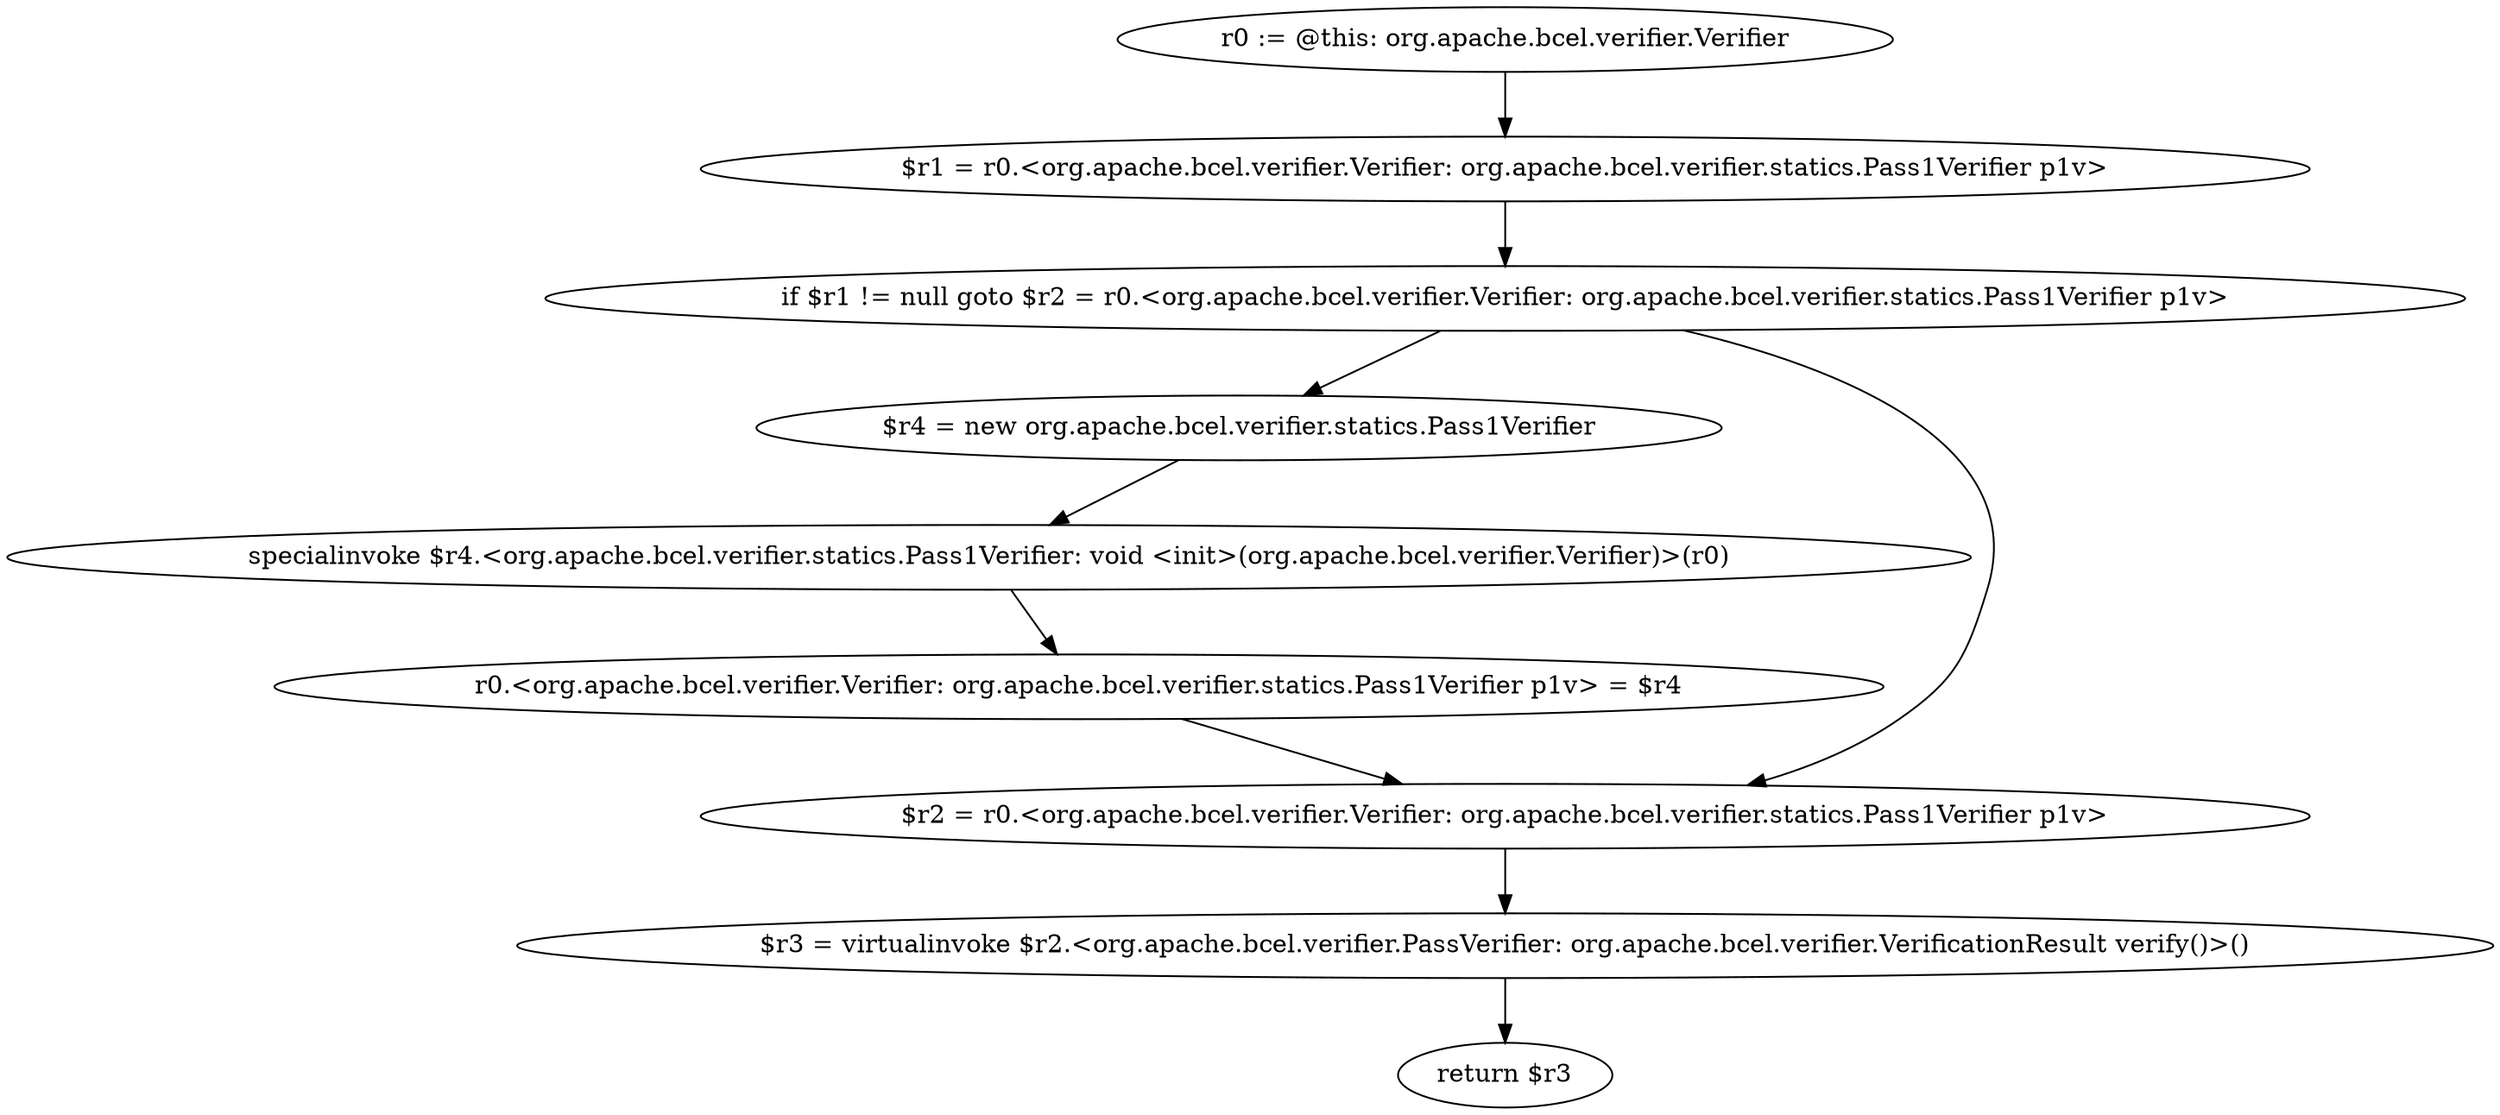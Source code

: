 digraph "unitGraph" {
    "r0 := @this: org.apache.bcel.verifier.Verifier"
    "$r1 = r0.<org.apache.bcel.verifier.Verifier: org.apache.bcel.verifier.statics.Pass1Verifier p1v>"
    "if $r1 != null goto $r2 = r0.<org.apache.bcel.verifier.Verifier: org.apache.bcel.verifier.statics.Pass1Verifier p1v>"
    "$r4 = new org.apache.bcel.verifier.statics.Pass1Verifier"
    "specialinvoke $r4.<org.apache.bcel.verifier.statics.Pass1Verifier: void <init>(org.apache.bcel.verifier.Verifier)>(r0)"
    "r0.<org.apache.bcel.verifier.Verifier: org.apache.bcel.verifier.statics.Pass1Verifier p1v> = $r4"
    "$r2 = r0.<org.apache.bcel.verifier.Verifier: org.apache.bcel.verifier.statics.Pass1Verifier p1v>"
    "$r3 = virtualinvoke $r2.<org.apache.bcel.verifier.PassVerifier: org.apache.bcel.verifier.VerificationResult verify()>()"
    "return $r3"
    "r0 := @this: org.apache.bcel.verifier.Verifier"->"$r1 = r0.<org.apache.bcel.verifier.Verifier: org.apache.bcel.verifier.statics.Pass1Verifier p1v>";
    "$r1 = r0.<org.apache.bcel.verifier.Verifier: org.apache.bcel.verifier.statics.Pass1Verifier p1v>"->"if $r1 != null goto $r2 = r0.<org.apache.bcel.verifier.Verifier: org.apache.bcel.verifier.statics.Pass1Verifier p1v>";
    "if $r1 != null goto $r2 = r0.<org.apache.bcel.verifier.Verifier: org.apache.bcel.verifier.statics.Pass1Verifier p1v>"->"$r4 = new org.apache.bcel.verifier.statics.Pass1Verifier";
    "if $r1 != null goto $r2 = r0.<org.apache.bcel.verifier.Verifier: org.apache.bcel.verifier.statics.Pass1Verifier p1v>"->"$r2 = r0.<org.apache.bcel.verifier.Verifier: org.apache.bcel.verifier.statics.Pass1Verifier p1v>";
    "$r4 = new org.apache.bcel.verifier.statics.Pass1Verifier"->"specialinvoke $r4.<org.apache.bcel.verifier.statics.Pass1Verifier: void <init>(org.apache.bcel.verifier.Verifier)>(r0)";
    "specialinvoke $r4.<org.apache.bcel.verifier.statics.Pass1Verifier: void <init>(org.apache.bcel.verifier.Verifier)>(r0)"->"r0.<org.apache.bcel.verifier.Verifier: org.apache.bcel.verifier.statics.Pass1Verifier p1v> = $r4";
    "r0.<org.apache.bcel.verifier.Verifier: org.apache.bcel.verifier.statics.Pass1Verifier p1v> = $r4"->"$r2 = r0.<org.apache.bcel.verifier.Verifier: org.apache.bcel.verifier.statics.Pass1Verifier p1v>";
    "$r2 = r0.<org.apache.bcel.verifier.Verifier: org.apache.bcel.verifier.statics.Pass1Verifier p1v>"->"$r3 = virtualinvoke $r2.<org.apache.bcel.verifier.PassVerifier: org.apache.bcel.verifier.VerificationResult verify()>()";
    "$r3 = virtualinvoke $r2.<org.apache.bcel.verifier.PassVerifier: org.apache.bcel.verifier.VerificationResult verify()>()"->"return $r3";
}
